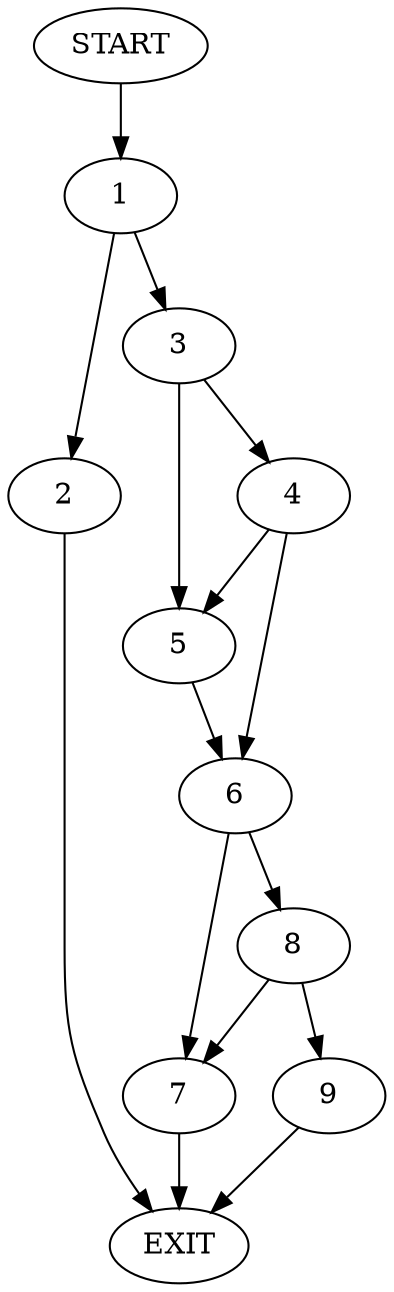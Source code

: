 digraph {
0 [label="START"]
10 [label="EXIT"]
0 -> 1
1 -> 2
1 -> 3
3 -> 4
3 -> 5
2 -> 10
5 -> 6
4 -> 6
4 -> 5
6 -> 7
6 -> 8
8 -> 9
8 -> 7
7 -> 10
9 -> 10
}
